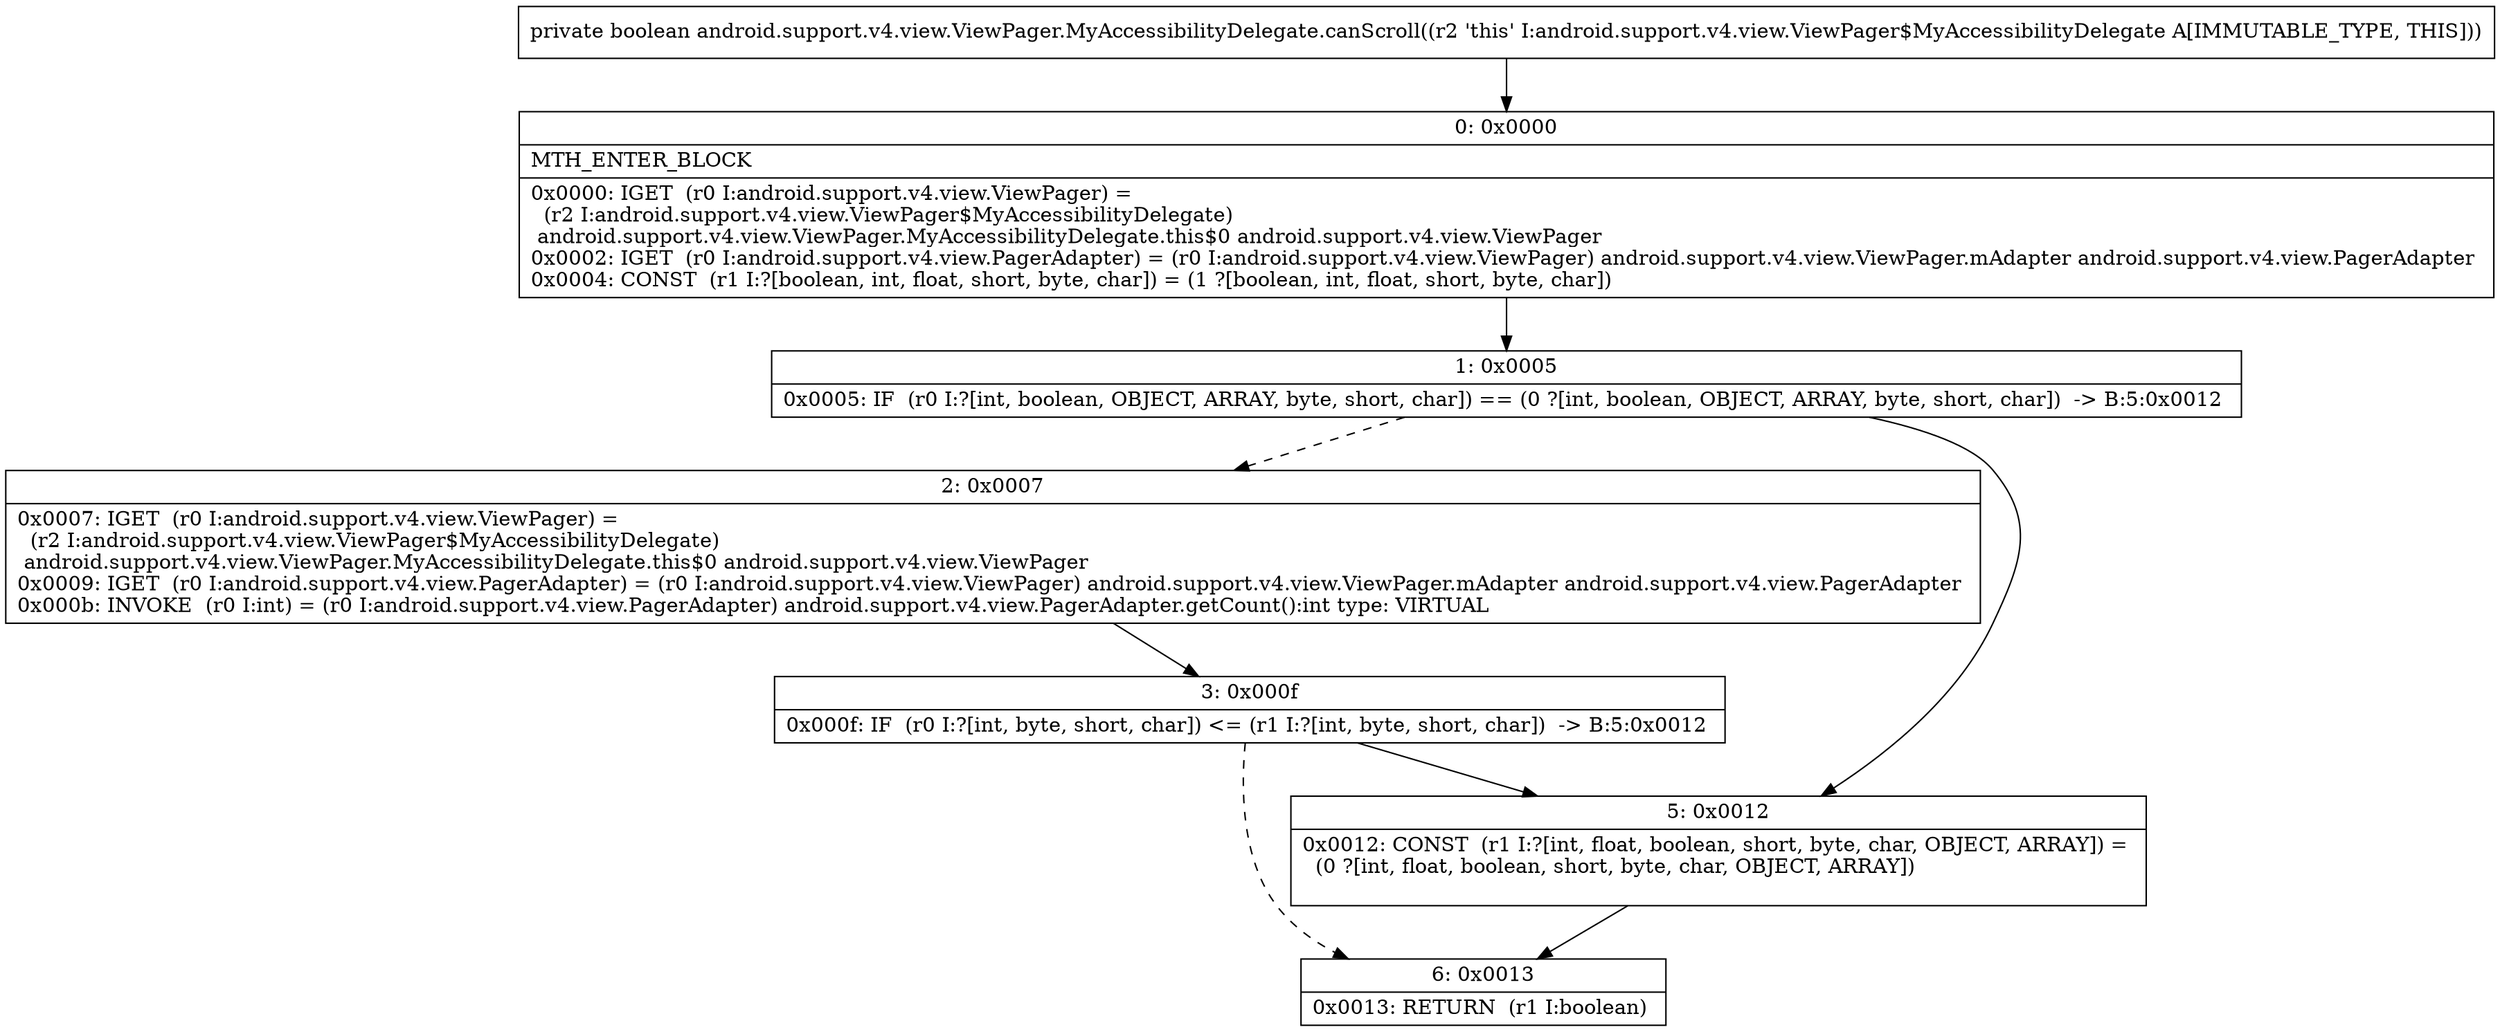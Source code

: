 digraph "CFG forandroid.support.v4.view.ViewPager.MyAccessibilityDelegate.canScroll()Z" {
Node_0 [shape=record,label="{0\:\ 0x0000|MTH_ENTER_BLOCK\l|0x0000: IGET  (r0 I:android.support.v4.view.ViewPager) = \l  (r2 I:android.support.v4.view.ViewPager$MyAccessibilityDelegate)\l android.support.v4.view.ViewPager.MyAccessibilityDelegate.this$0 android.support.v4.view.ViewPager \l0x0002: IGET  (r0 I:android.support.v4.view.PagerAdapter) = (r0 I:android.support.v4.view.ViewPager) android.support.v4.view.ViewPager.mAdapter android.support.v4.view.PagerAdapter \l0x0004: CONST  (r1 I:?[boolean, int, float, short, byte, char]) = (1 ?[boolean, int, float, short, byte, char]) \l}"];
Node_1 [shape=record,label="{1\:\ 0x0005|0x0005: IF  (r0 I:?[int, boolean, OBJECT, ARRAY, byte, short, char]) == (0 ?[int, boolean, OBJECT, ARRAY, byte, short, char])  \-\> B:5:0x0012 \l}"];
Node_2 [shape=record,label="{2\:\ 0x0007|0x0007: IGET  (r0 I:android.support.v4.view.ViewPager) = \l  (r2 I:android.support.v4.view.ViewPager$MyAccessibilityDelegate)\l android.support.v4.view.ViewPager.MyAccessibilityDelegate.this$0 android.support.v4.view.ViewPager \l0x0009: IGET  (r0 I:android.support.v4.view.PagerAdapter) = (r0 I:android.support.v4.view.ViewPager) android.support.v4.view.ViewPager.mAdapter android.support.v4.view.PagerAdapter \l0x000b: INVOKE  (r0 I:int) = (r0 I:android.support.v4.view.PagerAdapter) android.support.v4.view.PagerAdapter.getCount():int type: VIRTUAL \l}"];
Node_3 [shape=record,label="{3\:\ 0x000f|0x000f: IF  (r0 I:?[int, byte, short, char]) \<= (r1 I:?[int, byte, short, char])  \-\> B:5:0x0012 \l}"];
Node_5 [shape=record,label="{5\:\ 0x0012|0x0012: CONST  (r1 I:?[int, float, boolean, short, byte, char, OBJECT, ARRAY]) = \l  (0 ?[int, float, boolean, short, byte, char, OBJECT, ARRAY])\l \l}"];
Node_6 [shape=record,label="{6\:\ 0x0013|0x0013: RETURN  (r1 I:boolean) \l}"];
MethodNode[shape=record,label="{private boolean android.support.v4.view.ViewPager.MyAccessibilityDelegate.canScroll((r2 'this' I:android.support.v4.view.ViewPager$MyAccessibilityDelegate A[IMMUTABLE_TYPE, THIS])) }"];
MethodNode -> Node_0;
Node_0 -> Node_1;
Node_1 -> Node_2[style=dashed];
Node_1 -> Node_5;
Node_2 -> Node_3;
Node_3 -> Node_5;
Node_3 -> Node_6[style=dashed];
Node_5 -> Node_6;
}

